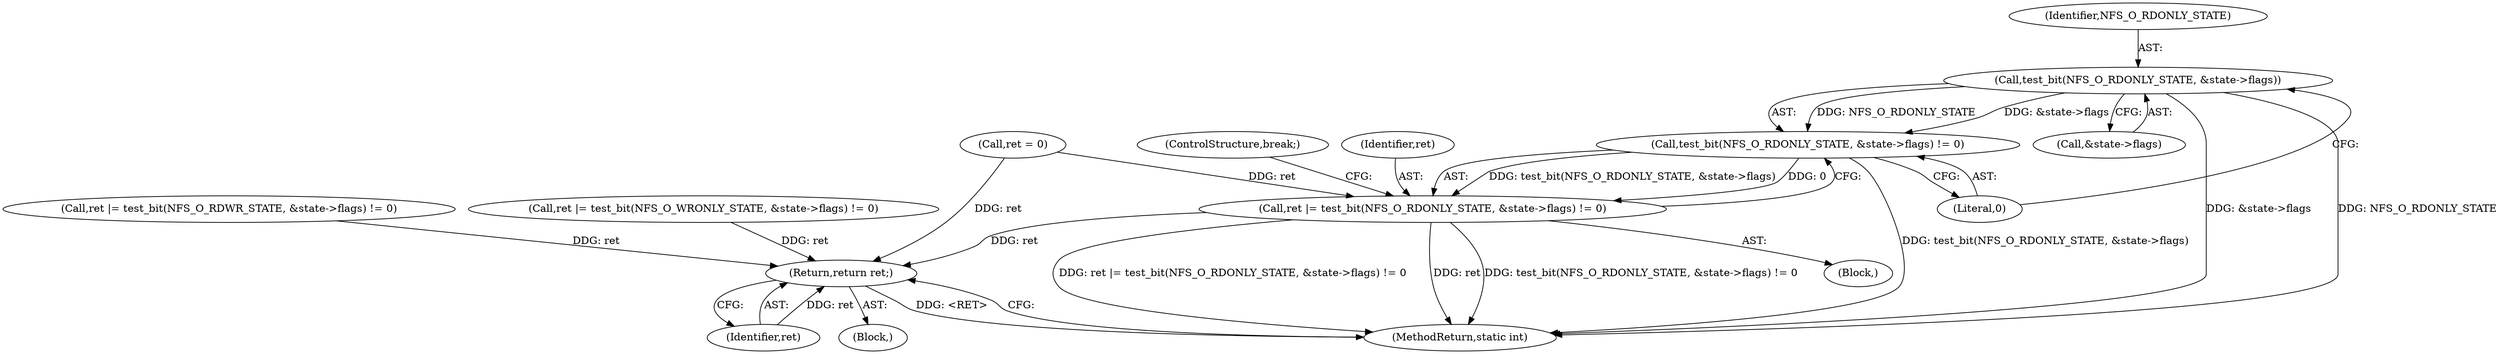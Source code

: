 digraph "0_linux_dc0b027dfadfcb8a5504f7d8052754bf8d501ab9_3@pointer" {
"1000121" [label="(Call,test_bit(NFS_O_RDONLY_STATE, &state->flags))"];
"1000120" [label="(Call,test_bit(NFS_O_RDONLY_STATE, &state->flags) != 0)"];
"1000118" [label="(Call,ret |= test_bit(NFS_O_RDONLY_STATE, &state->flags) != 0)"];
"1000152" [label="(Return,return ret;)"];
"1000122" [label="(Identifier,NFS_O_RDONLY_STATE)"];
"1000121" [label="(Call,test_bit(NFS_O_RDONLY_STATE, &state->flags))"];
"1000123" [label="(Call,&state->flags)"];
"1000154" [label="(MethodReturn,static int)"];
"1000120" [label="(Call,test_bit(NFS_O_RDONLY_STATE, &state->flags) != 0)"];
"1000153" [label="(Identifier,ret)"];
"1000142" [label="(Call,ret |= test_bit(NFS_O_RDWR_STATE, &state->flags) != 0)"];
"1000127" [label="(Literal,0)"];
"1000116" [label="(Block,)"];
"1000118" [label="(Call,ret |= test_bit(NFS_O_RDONLY_STATE, &state->flags) != 0)"];
"1000103" [label="(Block,)"];
"1000130" [label="(Call,ret |= test_bit(NFS_O_WRONLY_STATE, &state->flags) != 0)"];
"1000105" [label="(Call,ret = 0)"];
"1000128" [label="(ControlStructure,break;)"];
"1000119" [label="(Identifier,ret)"];
"1000152" [label="(Return,return ret;)"];
"1000121" -> "1000120"  [label="AST: "];
"1000121" -> "1000123"  [label="CFG: "];
"1000122" -> "1000121"  [label="AST: "];
"1000123" -> "1000121"  [label="AST: "];
"1000127" -> "1000121"  [label="CFG: "];
"1000121" -> "1000154"  [label="DDG: &state->flags"];
"1000121" -> "1000154"  [label="DDG: NFS_O_RDONLY_STATE"];
"1000121" -> "1000120"  [label="DDG: NFS_O_RDONLY_STATE"];
"1000121" -> "1000120"  [label="DDG: &state->flags"];
"1000120" -> "1000118"  [label="AST: "];
"1000120" -> "1000127"  [label="CFG: "];
"1000127" -> "1000120"  [label="AST: "];
"1000118" -> "1000120"  [label="CFG: "];
"1000120" -> "1000154"  [label="DDG: test_bit(NFS_O_RDONLY_STATE, &state->flags)"];
"1000120" -> "1000118"  [label="DDG: test_bit(NFS_O_RDONLY_STATE, &state->flags)"];
"1000120" -> "1000118"  [label="DDG: 0"];
"1000118" -> "1000116"  [label="AST: "];
"1000119" -> "1000118"  [label="AST: "];
"1000128" -> "1000118"  [label="CFG: "];
"1000118" -> "1000154"  [label="DDG: ret |= test_bit(NFS_O_RDONLY_STATE, &state->flags) != 0"];
"1000118" -> "1000154"  [label="DDG: ret"];
"1000118" -> "1000154"  [label="DDG: test_bit(NFS_O_RDONLY_STATE, &state->flags) != 0"];
"1000105" -> "1000118"  [label="DDG: ret"];
"1000118" -> "1000152"  [label="DDG: ret"];
"1000152" -> "1000103"  [label="AST: "];
"1000152" -> "1000153"  [label="CFG: "];
"1000153" -> "1000152"  [label="AST: "];
"1000154" -> "1000152"  [label="CFG: "];
"1000152" -> "1000154"  [label="DDG: <RET>"];
"1000153" -> "1000152"  [label="DDG: ret"];
"1000142" -> "1000152"  [label="DDG: ret"];
"1000105" -> "1000152"  [label="DDG: ret"];
"1000130" -> "1000152"  [label="DDG: ret"];
}
